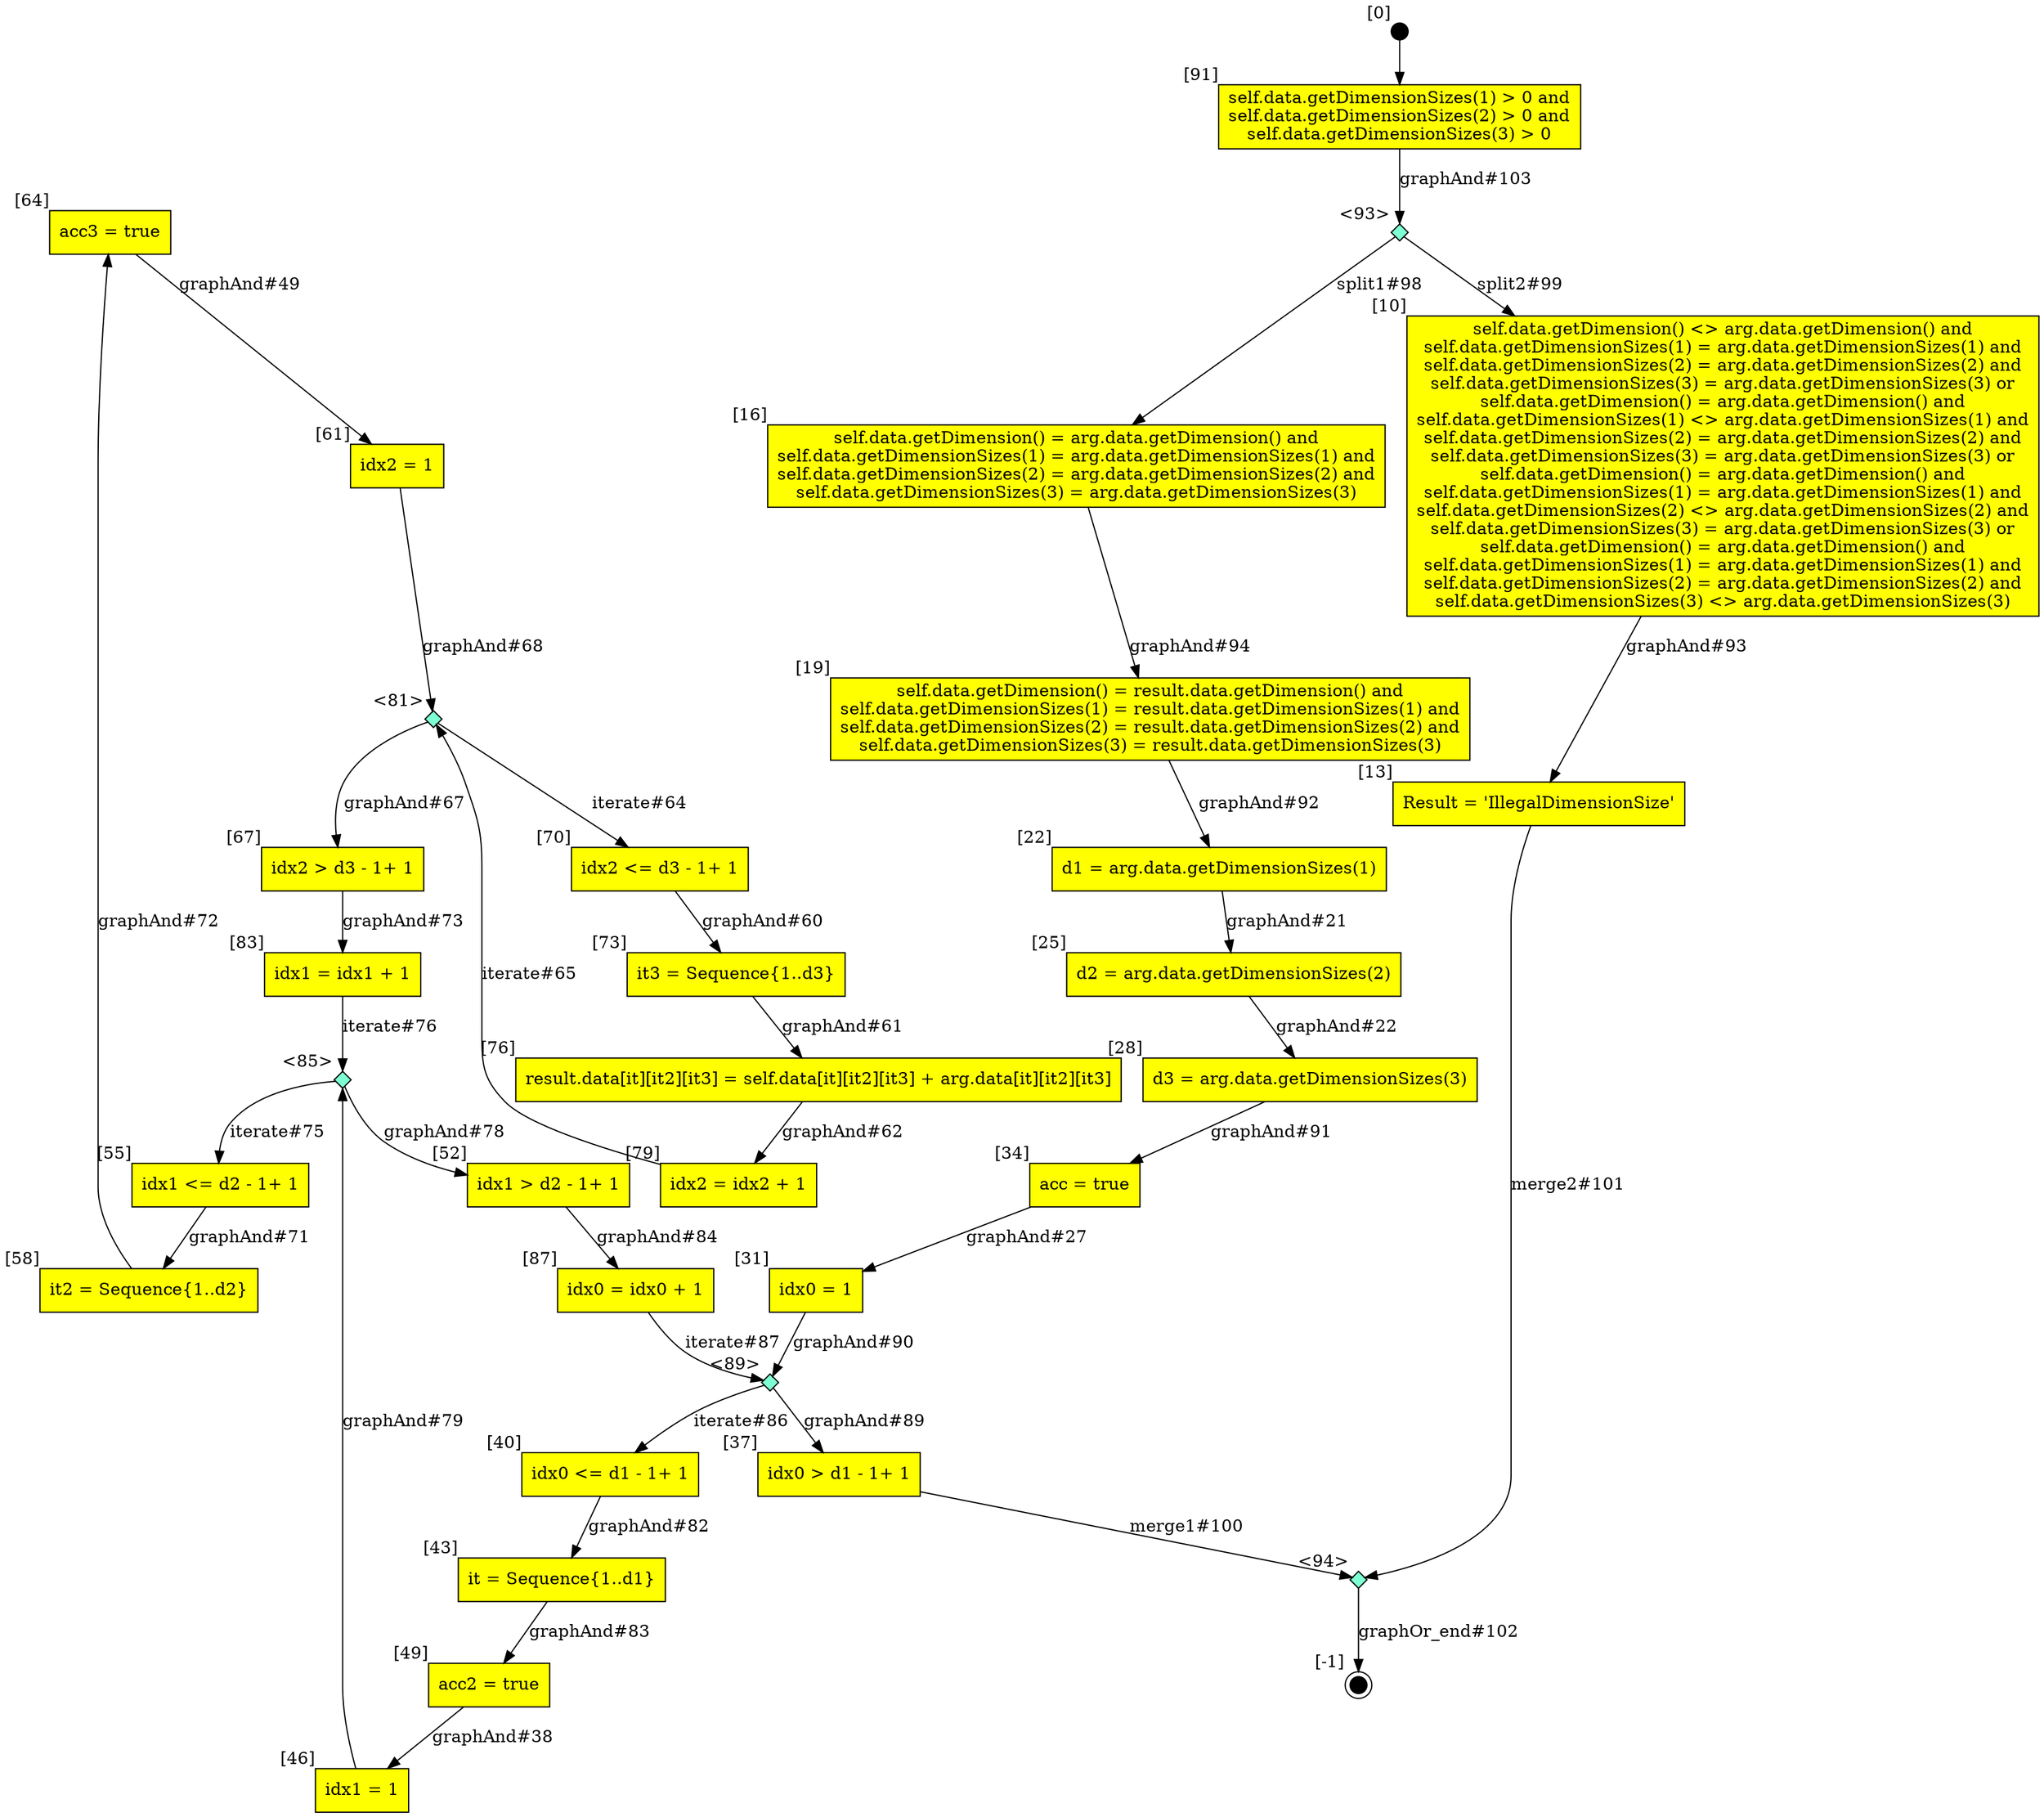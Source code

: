 digraph CLG {
  64 [shape="box", label="acc3 = true", style=filled, fillcolor=yellow, xlabel="[64]"];
  67 [shape="box", label="idx2 > d3 - 1+ 1", style=filled, fillcolor=yellow, xlabel="[67]"];
  70 [shape="box", label="idx2 <= d3 - 1+ 1", style=filled, fillcolor=yellow, xlabel="[70]"];
  73 [shape="box", label="it3 = Sequence{1..d3}", style=filled, fillcolor=yellow, xlabel="[73]"];
  10 [shape="box", label="self.data.getDimension() <> arg.data.getDimension() and
self.data.getDimensionSizes(1) = arg.data.getDimensionSizes(1) and
self.data.getDimensionSizes(2) = arg.data.getDimensionSizes(2) and
self.data.getDimensionSizes(3) = arg.data.getDimensionSizes(3) or
self.data.getDimension() = arg.data.getDimension() and
self.data.getDimensionSizes(1) <> arg.data.getDimensionSizes(1) and
self.data.getDimensionSizes(2) = arg.data.getDimensionSizes(2) and
self.data.getDimensionSizes(3) = arg.data.getDimensionSizes(3) or
self.data.getDimension() = arg.data.getDimension() and
self.data.getDimensionSizes(1) = arg.data.getDimensionSizes(1) and
self.data.getDimensionSizes(2) <> arg.data.getDimensionSizes(2) and
self.data.getDimensionSizes(3) = arg.data.getDimensionSizes(3) or
self.data.getDimension() = arg.data.getDimension() and
self.data.getDimensionSizes(1) = arg.data.getDimensionSizes(1) and
self.data.getDimensionSizes(2) = arg.data.getDimensionSizes(2) and
self.data.getDimensionSizes(3) <> arg.data.getDimensionSizes(3)
", style=filled, fillcolor=yellow, xlabel="[10]"];
  76 [shape="box", label="result.data[it][it2][it3] = self.data[it][it2][it3] + arg.data[it][it2][it3]", style=filled, fillcolor=yellow, xlabel="[76]"];
  13 [shape="box", label="Result = 'IllegalDimensionSize'", style=filled, fillcolor=yellow, xlabel="[13]"];
  14 [style=filled, fillcolor=black, shape="doublecircle", label="", fixedsize=true, width=.2, height=.2, xlabel="[-1]"];
  79 [shape="box", label="idx2 = idx2 + 1", style=filled, fillcolor=yellow, xlabel="[79]"];
  16 [shape="box", label="self.data.getDimension() = arg.data.getDimension() and
self.data.getDimensionSizes(1) = arg.data.getDimensionSizes(1) and
self.data.getDimensionSizes(2) = arg.data.getDimensionSizes(2) and
self.data.getDimensionSizes(3) = arg.data.getDimensionSizes(3)
", style=filled, fillcolor=yellow, xlabel="[16]"];
  81 [shape="diamond", label="", xlabel="<81>", style=filled, fillcolor=aquamarine, fixedsize=true, width=.2, height=.2];
  19 [shape="box", label="self.data.getDimension() = result.data.getDimension() and
self.data.getDimensionSizes(1) = result.data.getDimensionSizes(1) and
self.data.getDimensionSizes(2) = result.data.getDimensionSizes(2) and
self.data.getDimensionSizes(3) = result.data.getDimensionSizes(3)
", style=filled, fillcolor=yellow, xlabel="[19]"];
  83 [shape="box", label="idx1 = idx1 + 1", style=filled, fillcolor=yellow, xlabel="[83]"];
  85 [shape="diamond", label="", xlabel="<85>", style=filled, fillcolor=aquamarine, fixedsize=true, width=.2, height=.2];
  22 [shape="box", label="d1 = arg.data.getDimensionSizes(1)", style=filled, fillcolor=yellow, xlabel="[22]"];
  87 [shape="box", label="idx0 = idx0 + 1", style=filled, fillcolor=yellow, xlabel="[87]"];
  25 [shape="box", label="d2 = arg.data.getDimensionSizes(2)", style=filled, fillcolor=yellow, xlabel="[25]"];
  89 [shape="diamond", label="", xlabel="<89>", style=filled, fillcolor=aquamarine, fixedsize=true, width=.2, height=.2];
  90 [style=filled, fillcolor=black, shape="circle", label="", fixedsize=true, width=.2, height=.2, xlabel="[0]"];
  91 [shape="box", label="self.data.getDimensionSizes(1) > 0 and
self.data.getDimensionSizes(2) > 0 and
self.data.getDimensionSizes(3) > 0
", style=filled, fillcolor=yellow, xlabel="[91]"];
  28 [shape="box", label="d3 = arg.data.getDimensionSizes(3)", style=filled, fillcolor=yellow, xlabel="[28]"];
  93 [shape="diamond", label="", xlabel="<93>", style=filled, fillcolor=aquamarine, fixedsize=true, width=.2, height=.2];
  94 [shape="diamond", label="", xlabel="<94>", style=filled, fillcolor=aquamarine, fixedsize=true, width=.2, height=.2];
  31 [shape="box", label="idx0 = 1", style=filled, fillcolor=yellow, xlabel="[31]"];
  34 [shape="box", label="acc = true", style=filled, fillcolor=yellow, xlabel="[34]"];
  37 [shape="box", label="idx0 > d1 - 1+ 1", style=filled, fillcolor=yellow, xlabel="[37]"];
  40 [shape="box", label="idx0 <= d1 - 1+ 1", style=filled, fillcolor=yellow, xlabel="[40]"];
  43 [shape="box", label="it = Sequence{1..d1}", style=filled, fillcolor=yellow, xlabel="[43]"];
  46 [shape="box", label="idx1 = 1", style=filled, fillcolor=yellow, xlabel="[46]"];
  49 [shape="box", label="acc2 = true", style=filled, fillcolor=yellow, xlabel="[49]"];
  52 [shape="box", label="idx1 > d2 - 1+ 1", style=filled, fillcolor=yellow, xlabel="[52]"];
  55 [shape="box", label="idx1 <= d2 - 1+ 1", style=filled, fillcolor=yellow, xlabel="[55]"];
  58 [shape="box", label="it2 = Sequence{1..d2}", style=filled, fillcolor=yellow, xlabel="[58]"];
  61 [shape="box", label="idx2 = 1", style=filled, fillcolor=yellow, xlabel="[61]"];
  81 -> 70[label="iterate#64"];
  79 -> 81[label="iterate#65"];
  81 -> 67[label="graphAnd#67"];
  61 -> 81[label="graphAnd#68"];
  55 -> 58[label="graphAnd#71"];
  58 -> 64[label="graphAnd#72"];
  67 -> 83[label="graphAnd#73"];
  85 -> 55[label="iterate#75"];
  83 -> 85[label="iterate#76"];
  85 -> 52[label="graphAnd#78"];
  46 -> 85[label="graphAnd#79"];
  40 -> 43[label="graphAnd#82"];
  43 -> 49[label="graphAnd#83"];
  52 -> 87[label="graphAnd#84"];
  22 -> 25[label="graphAnd#21"];
  25 -> 28[label="graphAnd#22"];
  89 -> 40[label="iterate#86"];
  87 -> 89[label="iterate#87"];
  89 -> 37[label="graphAnd#89"];
  31 -> 89[label="graphAnd#90"];
  28 -> 34[label="graphAnd#91"];
  34 -> 31[label="graphAnd#27"];
  19 -> 22[label="graphAnd#92"];
  10 -> 13[label="graphAnd#93"];
  16 -> 19[label="graphAnd#94"];
  90 -> 91;
  93 -> 16[label="split1#98"];
  93 -> 10[label="split2#99"];
  37 -> 94[label="merge1#100"];
  13 -> 94[label="merge2#101"];
  49 -> 46[label="graphAnd#38"];
  94 -> 14[label="graphOr_end#102"];
  91 -> 93[label="graphAnd#103"];
  64 -> 61[label="graphAnd#49"];
  70 -> 73[label="graphAnd#60"];
  73 -> 76[label="graphAnd#61"];
  76 -> 79[label="graphAnd#62"];
}
